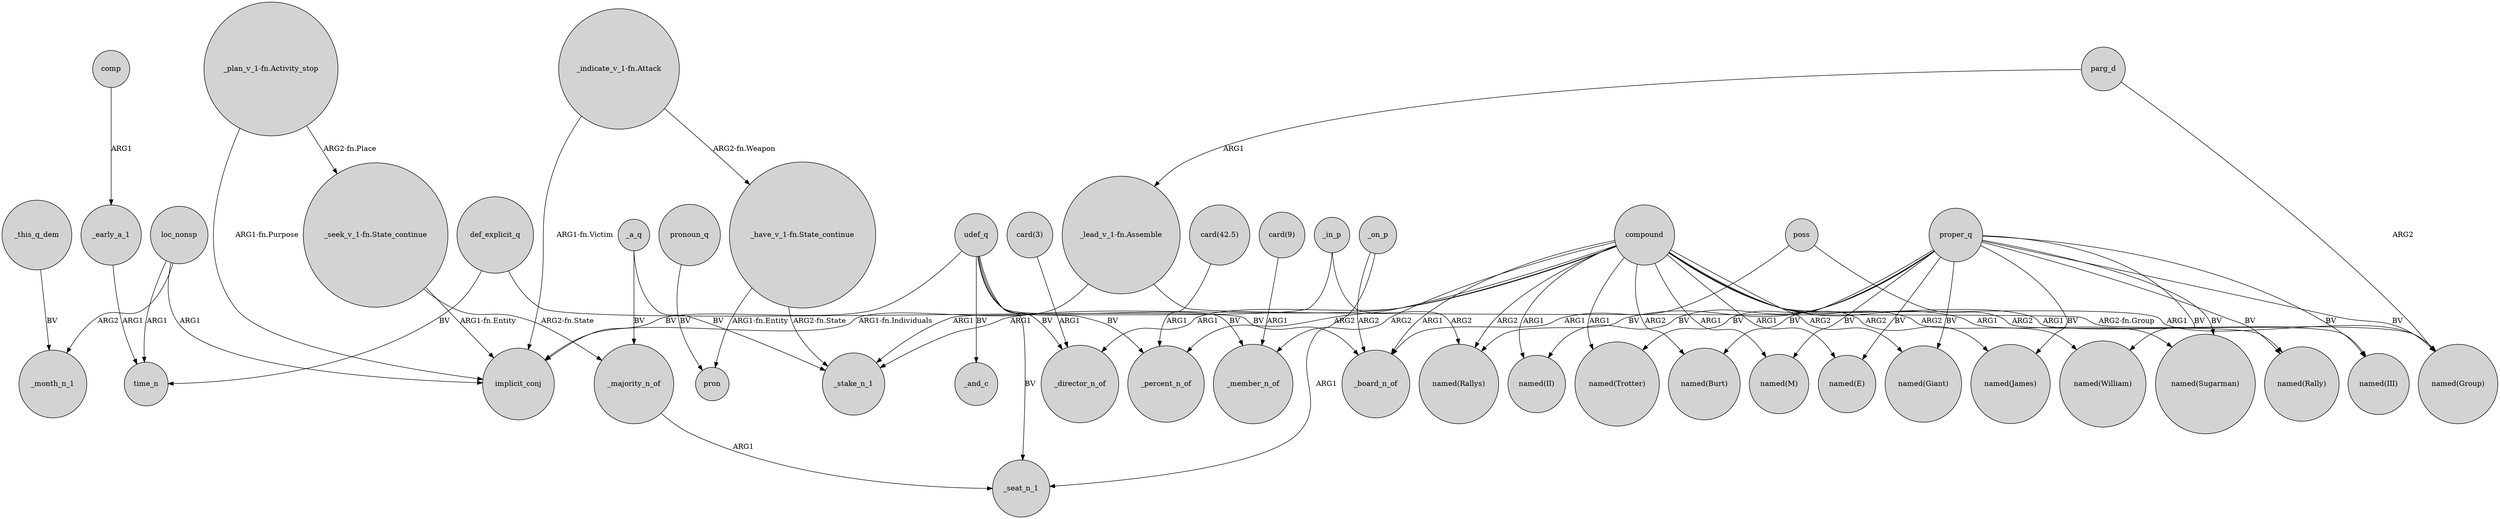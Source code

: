 digraph {
	node [shape=circle style=filled]
	def_explicit_q -> time_n [label=BV]
	_this_q_dem -> _month_n_1 [label=BV]
	proper_q -> "named(Rallys)" [label=BV]
	"_indicate_v_1-fn.Attack" -> implicit_conj [label="ARG1-fn.Victim"]
	"card(9)" -> _member_n_of [label=ARG1]
	"_seek_v_1-fn.State_continue" -> _majority_n_of [label="ARG2-fn.State"]
	proper_q -> "named(James)" [label=BV]
	"_lead_v_1-fn.Assemble" -> "named(Group)" [label="ARG2-fn.Group"]
	proper_q -> "named(Giant)" [label=BV]
	comp -> _early_a_1 [label=ARG1]
	_a_q -> _majority_n_of [label=BV]
	proper_q -> "named(III)" [label=BV]
	poss -> "named(Rally)" [label=ARG2]
	compound -> "named(E)" [label=ARG1]
	compound -> _board_n_of [label=ARG1]
	_a_q -> _stake_n_1 [label=BV]
	loc_nonsp -> implicit_conj [label=ARG1]
	_in_p -> _stake_n_1 [label=ARG1]
	compound -> _director_n_of [label=ARG1]
	proper_q -> "named(Rally)" [label=BV]
	compound -> "named(Trotter)" [label=ARG1]
	compound -> "named(Burt)" [label=ARG2]
	compound -> _percent_n_of [label=ARG2]
	udef_q -> _director_n_of [label=BV]
	_on_p -> _board_n_of [label=ARG2]
	proper_q -> "named(Burt)" [label=BV]
	udef_q -> _seat_n_1 [label=BV]
	_in_p -> "named(Rallys)" [label=ARG2]
	compound -> "named(III)" [label=ARG1]
	udef_q -> _and_c [label=BV]
	proper_q -> "named(Group)" [label=BV]
	poss -> _board_n_of [label=ARG1]
	compound -> "named(II)" [label=ARG1]
	"card(42.5)" -> _percent_n_of [label=ARG1]
	_early_a_1 -> time_n [label=ARG1]
	compound -> "named(M)" [label=ARG1]
	parg_d -> "_lead_v_1-fn.Assemble" [label=ARG1]
	proper_q -> "named(E)" [label=BV]
	"_indicate_v_1-fn.Attack" -> "_have_v_1-fn.State_continue" [label="ARG2-fn.Weapon"]
	udef_q -> _percent_n_of [label=BV]
	compound -> "named(Rallys)" [label=ARG2]
	compound -> _member_n_of [label=ARG2]
	parg_d -> "named(Group)" [label=ARG2]
	def_explicit_q -> _board_n_of [label=BV]
	"_lead_v_1-fn.Assemble" -> implicit_conj [label="ARG1-fn.Individuals"]
	proper_q -> "named(II)" [label=BV]
	udef_q -> implicit_conj [label=BV]
	proper_q -> "named(M)" [label=BV]
	"_seek_v_1-fn.State_continue" -> implicit_conj [label="ARG1-fn.Entity"]
	compound -> "named(Sugarman)" [label=ARG1]
	"_plan_v_1-fn.Activity_stop" -> implicit_conj [label="ARG1-fn.Purpose"]
	compound -> "named(James)" [label=ARG2]
	compound -> "named(William)" [label=ARG2]
	pronoun_q -> pron [label=BV]
	"_plan_v_1-fn.Activity_stop" -> "_seek_v_1-fn.State_continue" [label="ARG2-fn.Place"]
	"_have_v_1-fn.State_continue" -> _stake_n_1 [label="ARG2-fn.State"]
	"card(3)" -> _director_n_of [label=ARG1]
	loc_nonsp -> _month_n_1 [label=ARG2]
	compound -> _stake_n_1 [label=ARG1]
	udef_q -> _member_n_of [label=BV]
	compound -> "named(Giant)" [label=ARG2]
	loc_nonsp -> time_n [label=ARG1]
	_majority_n_of -> _seat_n_1 [label=ARG1]
	proper_q -> "named(Trotter)" [label=BV]
	proper_q -> "named(Sugarman)" [label=BV]
	compound -> "named(Group)" [label=ARG1]
	"_have_v_1-fn.State_continue" -> pron [label="ARG1-fn.Entity"]
	_on_p -> _seat_n_1 [label=ARG1]
	proper_q -> "named(William)" [label=BV]
}

